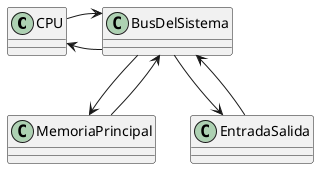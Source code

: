 @startuml
class CPU {
}
class MemoriaPrincipal {
}
class BusDelSistema {

}
class EntradaSalida {
}

BusDelSistema -u> CPU
BusDelSistema --> EntradaSalida
BusDelSistema --> MemoriaPrincipal

EntradaSalida --> BusDelSistema
CPU --> BusDelSistema
MemoriaPrincipal --> BusDelSistema


@enduml